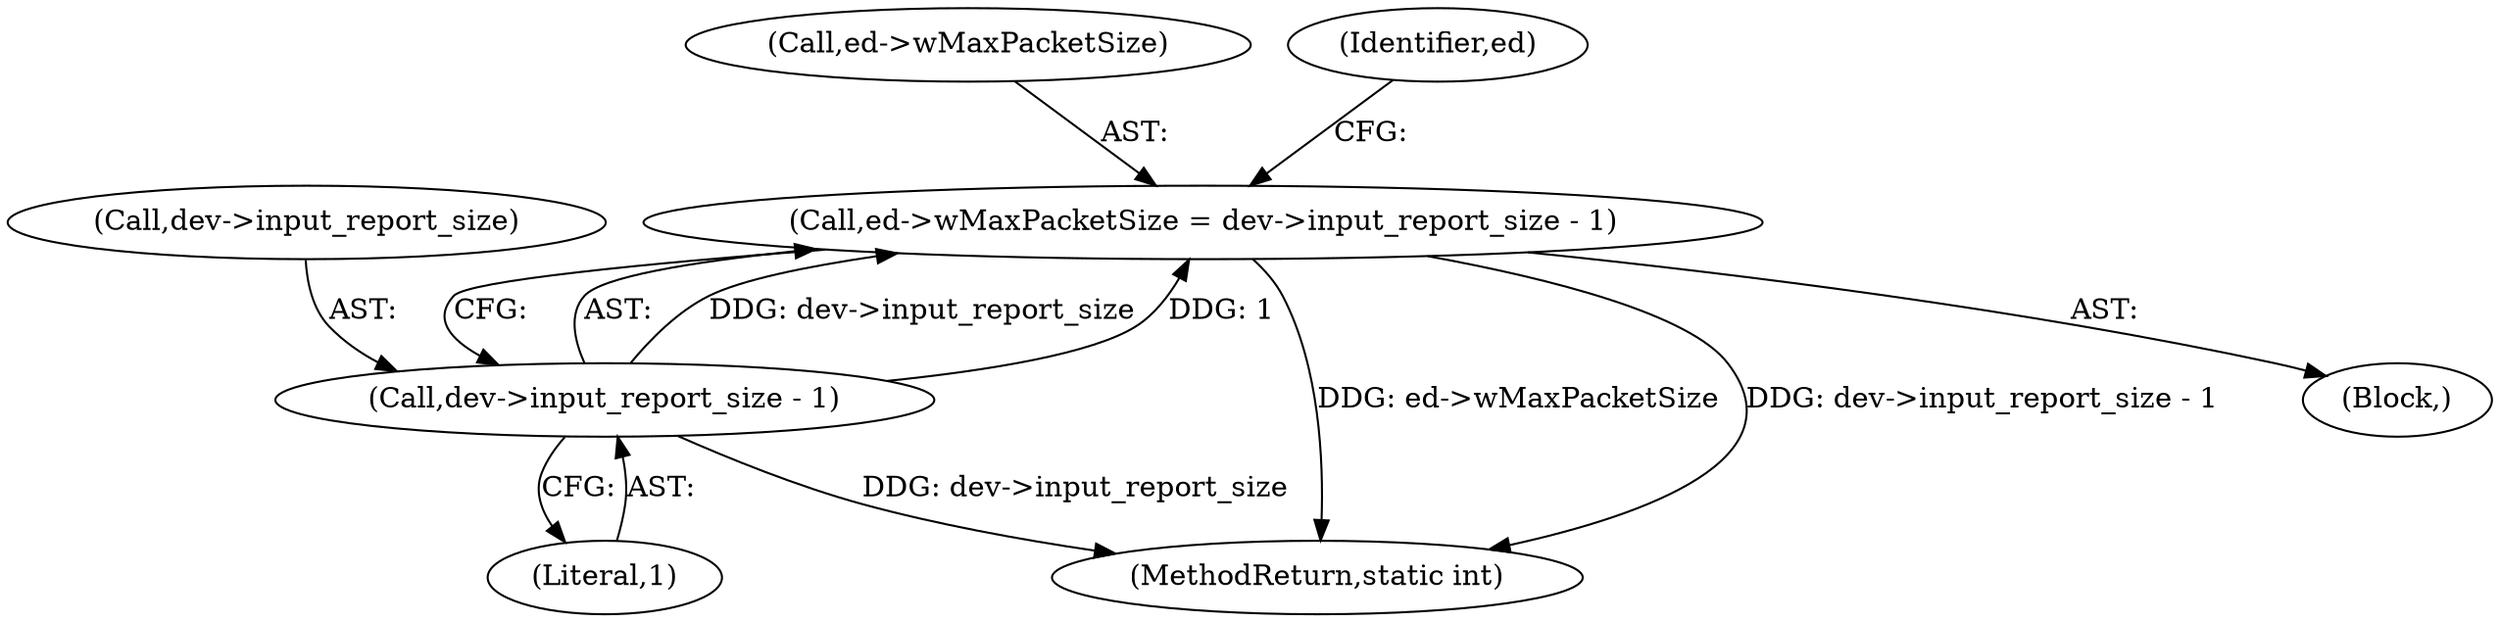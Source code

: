digraph "1_Chrome_ac149a8d4371c0e01e0934fdd57b09e86f96b5b9_0@pointer" {
"1000297" [label="(Call,ed->wMaxPacketSize = dev->input_report_size - 1)"];
"1000301" [label="(Call,dev->input_report_size - 1)"];
"1000305" [label="(Literal,1)"];
"1000301" [label="(Call,dev->input_report_size - 1)"];
"1000302" [label="(Call,dev->input_report_size)"];
"1000297" [label="(Call,ed->wMaxPacketSize = dev->input_report_size - 1)"];
"1000298" [label="(Call,ed->wMaxPacketSize)"];
"1000375" [label="(MethodReturn,static int)"];
"1000276" [label="(Block,)"];
"1000308" [label="(Identifier,ed)"];
"1000297" -> "1000276"  [label="AST: "];
"1000297" -> "1000301"  [label="CFG: "];
"1000298" -> "1000297"  [label="AST: "];
"1000301" -> "1000297"  [label="AST: "];
"1000308" -> "1000297"  [label="CFG: "];
"1000297" -> "1000375"  [label="DDG: ed->wMaxPacketSize"];
"1000297" -> "1000375"  [label="DDG: dev->input_report_size - 1"];
"1000301" -> "1000297"  [label="DDG: dev->input_report_size"];
"1000301" -> "1000297"  [label="DDG: 1"];
"1000301" -> "1000305"  [label="CFG: "];
"1000302" -> "1000301"  [label="AST: "];
"1000305" -> "1000301"  [label="AST: "];
"1000301" -> "1000375"  [label="DDG: dev->input_report_size"];
}
